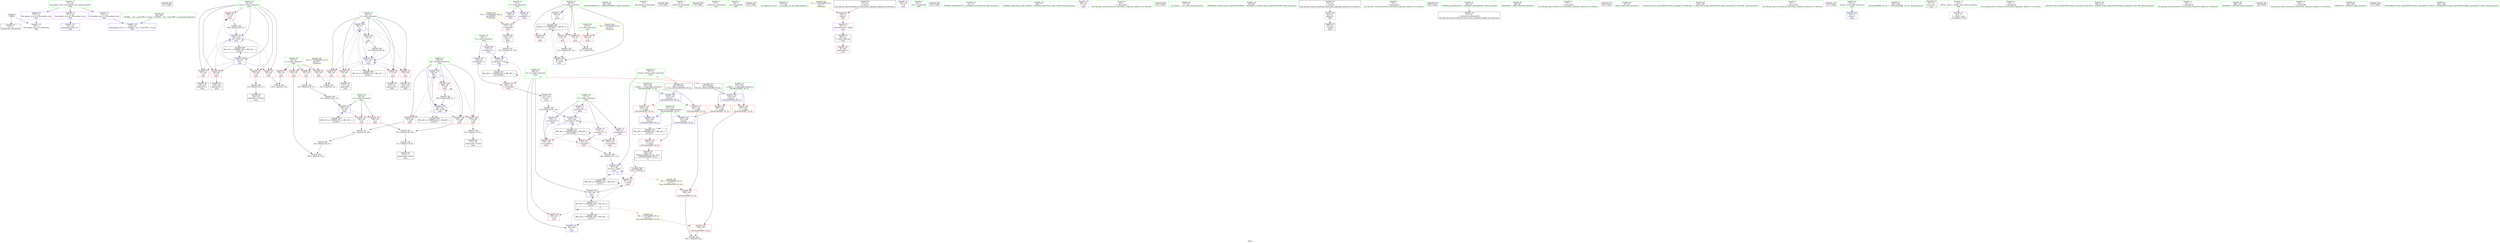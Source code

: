 digraph "SVFG" {
	label="SVFG";

	Node0x5587167d47c0 [shape=record,color=grey,label="{NodeID: 0\nNullPtr}"];
	Node0x5587167d47c0 -> Node0x5587167ee480[style=solid];
	Node0x5587167d47c0 -> Node0x5587167f4410[style=solid];
	Node0x558716813480 [shape=record,color=black,label="{NodeID: 263\n97 = PHI()\n}"];
	Node0x5587167eee60 [shape=record,color=red,label="{NodeID: 97\n137\<--62\n\<--i12\nmain\n}"];
	Node0x5587167eee60 -> Node0x5587167eff20[style=solid];
	Node0x5587167ec720 [shape=record,color=green,label="{NodeID: 14\n8\<--9\ns\<--s_field_insensitive\nGlob }"];
	Node0x5587167ec720 -> Node0x5587167f04d0[style=solid];
	Node0x5587167ec720 -> Node0x5587167f05a0[style=solid];
	Node0x5587167f2180 [shape=record,color=grey,label="{NodeID: 194\n170 = Binary(168, 169, )\n}"];
	Node0x5587167f2180 -> Node0x5587167f2000[style=solid];
	Node0x5587167ee9a0 [shape=record,color=red,label="{NodeID: 111\n174\<--173\n\<--arrayidx37\nmain\n}"];
	Node0x5587167ee9a0 -> Node0x5587167f7d60[style=solid];
	Node0x5587167ed300 [shape=record,color=green,label="{NodeID: 28\n62\<--63\ni12\<--i12_field_insensitive\nmain\n}"];
	Node0x5587167ed300 -> Node0x5587167f1cf0[style=solid];
	Node0x5587167ed300 -> Node0x5587167eed90[style=solid];
	Node0x5587167ed300 -> Node0x5587167eee60[style=solid];
	Node0x5587167ed300 -> Node0x5587167eef30[style=solid];
	Node0x5587167ed300 -> Node0x5587167ef000[style=solid];
	Node0x5587167ed300 -> Node0x5587167f4920[style=solid];
	Node0x5587167ed300 -> Node0x5587167f4ac0[style=solid];
	Node0x558716801960 [shape=record,color=black,label="{NodeID: 208\nMR_18V_2 = PHI(MR_18V_4, MR_18V_1, )\npts\{67 \}\n}"];
	Node0x558716801960 -> Node0x5587167f4c60[style=dashed];
	Node0x5587167f45e0 [shape=record,color=blue,label="{NodeID: 125\n56\<--91\nz\<--\nmain\n}"];
	Node0x5587167f45e0 -> Node0x558716800560[style=dashed];
	Node0x5587167ee010 [shape=record,color=green,label="{NodeID: 42\n209\<--210\n_ZNSolsEPFRSoS_E\<--_ZNSolsEPFRSoS_E_field_insensitive\n}"];
	Node0x558716806580 [shape=record,color=yellow,style=double,label="{NodeID: 222\n22V_1 = ENCHI(MR_22V_0)\npts\{71 \}\nFun[_ZSt3maxIxERKT_S2_S2_]}"];
	Node0x558716806580 -> Node0x5587167f4170[style=dashed];
	Node0x5587167f5140 [shape=record,color=blue,label="{NodeID: 139\n233\<--229\n__a.addr\<--__a\n_ZSt3maxIxERKT_S2_S2_\n}"];
	Node0x5587167f5140 -> Node0x5587167f3de0[style=dashed];
	Node0x5587167f5140 -> Node0x5587167f3e70[style=dashed];
	Node0x5587167efcb0 [shape=record,color=black,label="{NodeID: 56\n114\<--113\nconv\<--\nmain\n}"];
	Node0x5587167efcb0 -> Node0x5587167f7be0[style=solid];
	Node0x5587167f0810 [shape=record,color=purple,label="{NodeID: 70\n135\<--12\narrayidx18\<--S\nmain\n}"];
	Node0x5587167f0810 -> Node0x5587167ee800[style=solid];
	Node0x5587167f1400 [shape=record,color=red,label="{NodeID: 84\n196\<--56\n\<--z\nmain\n}"];
	Node0x5587167d4b10 [shape=record,color=green,label="{NodeID: 1\n7\<--1\n__dso_handle\<--dummyObj\nGlob }"];
	Node0x558716813580 [shape=record,color=black,label="{NodeID: 264\n34 = PHI()\n}"];
	Node0x5587167eef30 [shape=record,color=red,label="{NodeID: 98\n143\<--62\n\<--i12\nmain\n}"];
	Node0x5587167eef30 -> Node0x5587167f00c0[style=solid];
	Node0x5587167ec7b0 [shape=record,color=green,label="{NodeID: 15\n10\<--11\na\<--a_field_insensitive\nGlob }"];
	Node0x5587167ec7b0 -> Node0x5587167f0670[style=solid];
	Node0x5587167ec7b0 -> Node0x5587167f0740[style=solid];
	Node0x5587167f2300 [shape=record,color=grey,label="{NodeID: 195\n149 = Binary(148, 91, )\n}"];
	Node0x5587167f2300 -> Node0x5587167f4ac0[style=solid];
	Node0x5587167eea70 [shape=record,color=red,label="{NodeID: 112\n179\<--178\n\<--arrayidx40\nmain\n}"];
	Node0x5587167eea70 -> Node0x5587167f7d60[style=solid];
	Node0x5587167ed3d0 [shape=record,color=green,label="{NodeID: 29\n64\<--65\nm\<--m_field_insensitive\nmain\n}"];
	Node0x5587167ed3d0 -> Node0x5587167ef0d0[style=solid];
	Node0x5587167ed3d0 -> Node0x5587167ef1a0[style=solid];
	Node0x5587167ed3d0 -> Node0x5587167f4b90[style=solid];
	Node0x558716801e60 [shape=record,color=black,label="{NodeID: 209\nMR_20V_2 = PHI(MR_20V_4, MR_20V_1, )\npts\{69 \}\n}"];
	Node0x558716801e60 -> Node0x5587167f4d30[style=dashed];
	Node0x5587167f46b0 [shape=record,color=blue,label="{NodeID: 126\n60\<--91\ni\<--\nmain\n}"];
	Node0x5587167f46b0 -> Node0x5587167f18e0[style=dashed];
	Node0x5587167f46b0 -> Node0x5587167f19b0[style=dashed];
	Node0x5587167f46b0 -> Node0x5587167f1a80[style=dashed];
	Node0x5587167f46b0 -> Node0x5587167f1b50[style=dashed];
	Node0x5587167f46b0 -> Node0x5587167f1c20[style=dashed];
	Node0x5587167f46b0 -> Node0x5587167f4850[style=dashed];
	Node0x5587167f46b0 -> Node0x558716800a60[style=dashed];
	Node0x5587167ee110 [shape=record,color=green,label="{NodeID: 43\n231\<--232\nretval\<--retval_field_insensitive\n_ZSt3maxIxERKT_S2_S2_\n}"];
	Node0x5587167ee110 -> Node0x5587167eec10[style=solid];
	Node0x5587167ee110 -> Node0x5587167f52e0[style=solid];
	Node0x5587167ee110 -> Node0x5587167f53b0[style=solid];
	Node0x5587167f5210 [shape=record,color=blue,label="{NodeID: 140\n235\<--230\n__b.addr\<--__b\n_ZSt3maxIxERKT_S2_S2_\n}"];
	Node0x5587167f5210 -> Node0x5587167f3f00[style=dashed];
	Node0x5587167f5210 -> Node0x5587167f3fd0[style=dashed];
	Node0x5587167efd80 [shape=record,color=black,label="{NodeID: 57\n118\<--117\nidxprom10\<--\nmain\n}"];
	Node0x558716807ae0 [shape=record,color=yellow,style=double,label="{NodeID: 237\n24V_1 = ENCHI(MR_24V_0)\npts\{90000 \}\nFun[main]}"];
	Node0x558716807ae0 -> Node0x5587167ee730[style=dashed];
	Node0x5587167f08e0 [shape=record,color=purple,label="{NodeID: 71\n145\<--12\narrayidx23\<--S\nmain\n}"];
	Node0x5587167f08e0 -> Node0x5587167f49f0[style=solid];
	Node0x5587167f14d0 [shape=record,color=red,label="{NodeID: 85\n212\<--56\n\<--z\nmain\n}"];
	Node0x5587167f14d0 -> Node0x5587167f8060[style=solid];
	Node0x5587167d5f20 [shape=record,color=green,label="{NodeID: 2\n14\<--1\n_ZSt3cin\<--dummyObj\nGlob }"];
	Node0x558716813680 [shape=record,color=black,label="{NodeID: 265\n74 = PHI()\n}"];
	Node0x5587167ef000 [shape=record,color=red,label="{NodeID: 99\n148\<--62\n\<--i12\nmain\n}"];
	Node0x5587167ef000 -> Node0x5587167f2300[style=solid];
	Node0x5587167ec880 [shape=record,color=green,label="{NodeID: 16\n12\<--13\nS\<--S_field_insensitive\nGlob }"];
	Node0x5587167ec880 -> Node0x5587167f0810[style=solid];
	Node0x5587167ec880 -> Node0x5587167f08e0[style=solid];
	Node0x5587167ec880 -> Node0x5587167f09b0[style=solid];
	Node0x5587167ec880 -> Node0x5587167f0a80[style=solid];
	Node0x5587167f2480 [shape=record,color=grey,label="{NodeID: 196\n176 = Binary(175, 91, )\n}"];
	Node0x5587167f2480 -> Node0x5587167f0260[style=solid];
	Node0x5587167eeb40 [shape=record,color=red,label="{NodeID: 113\n185\<--182\n\<--call42\nmain\n}"];
	Node0x5587167eeb40 -> Node0x5587167f4ed0[style=solid];
	Node0x5587167ed4a0 [shape=record,color=green,label="{NodeID: 30\n66\<--67\nres\<--res_field_insensitive\nmain\n|{|<s3>8}}"];
	Node0x5587167ed4a0 -> Node0x5587167ef270[style=solid];
	Node0x5587167ed4a0 -> Node0x5587167f4c60[style=solid];
	Node0x5587167ed4a0 -> Node0x5587167f4ed0[style=solid];
	Node0x5587167ed4a0:s3 -> Node0x558716813e80[style=solid,color=red];
	Node0x558716802360 [shape=record,color=black,label="{NodeID: 210\nMR_22V_2 = PHI(MR_22V_3, MR_22V_1, )\npts\{71 \}\n}"];
	Node0x558716802360 -> Node0x5587167f4e00[style=dashed];
	Node0x558716802360 -> Node0x558716802360[style=dashed];
	Node0x5587167f4780 [shape=record,color=blue,label="{NodeID: 127\n119\<--115\narrayidx11\<--sub\nmain\n}"];
	Node0x5587167f4780 -> Node0x5587167ee8d0[style=dashed];
	Node0x5587167f4780 -> Node0x5587167f4780[style=dashed];
	Node0x5587167f4780 -> Node0x558716802860[style=dashed];
	Node0x5587167ee1e0 [shape=record,color=green,label="{NodeID: 44\n233\<--234\n__a.addr\<--__a.addr_field_insensitive\n_ZSt3maxIxERKT_S2_S2_\n}"];
	Node0x5587167ee1e0 -> Node0x5587167f3de0[style=solid];
	Node0x5587167ee1e0 -> Node0x5587167f3e70[style=solid];
	Node0x5587167ee1e0 -> Node0x5587167f5140[style=solid];
	Node0x5587167f52e0 [shape=record,color=blue,label="{NodeID: 141\n231\<--245\nretval\<--\n_ZSt3maxIxERKT_S2_S2_\n}"];
	Node0x5587167f52e0 -> Node0x558716804b60[style=dashed];
	Node0x5587167efe50 [shape=record,color=black,label="{NodeID: 58\n134\<--133\nidxprom17\<--sub16\nmain\n}"];
	Node0x5587167f09b0 [shape=record,color=purple,label="{NodeID: 72\n173\<--12\narrayidx37\<--S\nmain\n}"];
	Node0x5587167f09b0 -> Node0x5587167ee9a0[style=solid];
	Node0x5587167f15a0 [shape=record,color=red,label="{NodeID: 86\n101\<--58\n\<--n\nmain\n}"];
	Node0x5587167f15a0 -> Node0x5587167f2900[style=solid];
	Node0x5587167eb960 [shape=record,color=green,label="{NodeID: 3\n17\<--1\n_ZSt4cout\<--dummyObj\nGlob }"];
	Node0x558716813780 [shape=record,color=black,label="{NodeID: 266\n182 = PHI(228, )\n}"];
	Node0x558716813780 -> Node0x5587167eeb40[style=solid];
	Node0x5587167ef0d0 [shape=record,color=red,label="{NodeID: 100\n162\<--64\n\<--m\nmain\n}"];
	Node0x5587167ef0d0 -> Node0x5587167f81e0[style=solid];
	Node0x5587167ec950 [shape=record,color=green,label="{NodeID: 17\n22\<--26\nllvm.global_ctors\<--llvm.global_ctors_field_insensitive\nGlob }"];
	Node0x5587167ec950 -> Node0x5587167f0cf0[style=solid];
	Node0x5587167ec950 -> Node0x5587167f0df0[style=solid];
	Node0x5587167ec950 -> Node0x5587167f0ef0[style=solid];
	Node0x5587167f2600 [shape=record,color=grey,label="{NodeID: 197\n142 = Binary(136, 141, )\n}"];
	Node0x5587167f2600 -> Node0x5587167f49f0[style=solid];
	Node0x5587167eec10 [shape=record,color=red,label="{NodeID: 114\n251\<--231\n\<--retval\n_ZSt3maxIxERKT_S2_S2_\n}"];
	Node0x5587167eec10 -> Node0x5587167f0330[style=solid];
	Node0x5587167ed570 [shape=record,color=green,label="{NodeID: 31\n68\<--69\ni28\<--i28_field_insensitive\nmain\n}"];
	Node0x5587167ed570 -> Node0x5587167ef340[style=solid];
	Node0x5587167ed570 -> Node0x5587167ef410[style=solid];
	Node0x5587167ed570 -> Node0x5587167ef4e0[style=solid];
	Node0x5587167ed570 -> Node0x5587167ee590[style=solid];
	Node0x5587167ed570 -> Node0x5587167f4d30[style=solid];
	Node0x5587167ed570 -> Node0x5587167f4fa0[style=solid];
	Node0x558716802860 [shape=record,color=black,label="{NodeID: 211\nMR_26V_2 = PHI(MR_26V_3, MR_26V_1, )\npts\{110000 \}\n}"];
	Node0x558716802860 -> Node0x5587167ee8d0[style=dashed];
	Node0x558716802860 -> Node0x5587167f4780[style=dashed];
	Node0x558716802860 -> Node0x558716802860[style=dashed];
	Node0x5587167f4850 [shape=record,color=blue,label="{NodeID: 128\n60\<--123\ni\<--inc\nmain\n}"];
	Node0x5587167f4850 -> Node0x5587167f18e0[style=dashed];
	Node0x5587167f4850 -> Node0x5587167f19b0[style=dashed];
	Node0x5587167f4850 -> Node0x5587167f1a80[style=dashed];
	Node0x5587167f4850 -> Node0x5587167f1b50[style=dashed];
	Node0x5587167f4850 -> Node0x5587167f1c20[style=dashed];
	Node0x5587167f4850 -> Node0x5587167f4850[style=dashed];
	Node0x5587167f4850 -> Node0x558716800a60[style=dashed];
	Node0x5587167ee2b0 [shape=record,color=green,label="{NodeID: 45\n235\<--236\n__b.addr\<--__b.addr_field_insensitive\n_ZSt3maxIxERKT_S2_S2_\n}"];
	Node0x5587167ee2b0 -> Node0x5587167f3f00[style=solid];
	Node0x5587167ee2b0 -> Node0x5587167f3fd0[style=solid];
	Node0x5587167ee2b0 -> Node0x5587167f5210[style=solid];
	Node0x5587167f53b0 [shape=record,color=blue,label="{NodeID: 142\n231\<--248\nretval\<--\n_ZSt3maxIxERKT_S2_S2_\n}"];
	Node0x5587167f53b0 -> Node0x558716804b60[style=dashed];
	Node0x5587167eff20 [shape=record,color=black,label="{NodeID: 59\n138\<--137\nidxprom19\<--\nmain\n}"];
	Node0x5587167f0a80 [shape=record,color=purple,label="{NodeID: 73\n178\<--12\narrayidx40\<--S\nmain\n}"];
	Node0x5587167f0a80 -> Node0x5587167eea70[style=solid];
	Node0x5587167f1670 [shape=record,color=red,label="{NodeID: 87\n129\<--58\n\<--n\nmain\n}"];
	Node0x5587167f1670 -> Node0x5587167fa3f0[style=solid];
	Node0x5587167d4c90 [shape=record,color=green,label="{NodeID: 4\n18\<--1\n.str\<--dummyObj\nGlob }"];
	Node0x558716813970 [shape=record,color=black,label="{NodeID: 267\n193 = PHI()\n}"];
	Node0x5587167f7760 [shape=record,color=grey,label="{NodeID: 184\n189 = Binary(188, 91, )\n}"];
	Node0x5587167f7760 -> Node0x5587167f4fa0[style=solid];
	Node0x5587167ef1a0 [shape=record,color=red,label="{NodeID: 101\n169\<--64\n\<--m\nmain\n}"];
	Node0x5587167ef1a0 -> Node0x5587167f2180[style=solid];
	Node0x5587167eca20 [shape=record,color=green,label="{NodeID: 18\n27\<--28\n__cxx_global_var_init\<--__cxx_global_var_init_field_insensitive\n}"];
	Node0x5587167f2780 [shape=record,color=grey,label="{NodeID: 198\n133 = Binary(132, 91, )\n}"];
	Node0x5587167f2780 -> Node0x5587167efe50[style=solid];
	Node0x5587167f3de0 [shape=record,color=red,label="{NodeID: 115\n239\<--233\n\<--__a.addr\n_ZSt3maxIxERKT_S2_S2_\n}"];
	Node0x5587167f3de0 -> Node0x5587167f40a0[style=solid];
	Node0x5587167ed640 [shape=record,color=green,label="{NodeID: 32\n70\<--71\nref.tmp\<--ref.tmp_field_insensitive\nmain\n|{|<s1>8}}"];
	Node0x5587167ed640 -> Node0x5587167f4e00[style=solid];
	Node0x5587167ed640:s1 -> Node0x558716814070[style=solid,color=red];
	Node0x558716802d60 [shape=record,color=black,label="{NodeID: 212\nMR_28V_2 = PHI(MR_28V_3, MR_28V_1, )\npts\{130000 \}\n}"];
	Node0x558716802d60 -> Node0x5587167ee800[style=dashed];
	Node0x558716802d60 -> Node0x5587167ee9a0[style=dashed];
	Node0x558716802d60 -> Node0x5587167eea70[style=dashed];
	Node0x558716802d60 -> Node0x5587167f49f0[style=dashed];
	Node0x558716802d60 -> Node0x558716802d60[style=dashed];
	Node0x5587167f4920 [shape=record,color=blue,label="{NodeID: 129\n62\<--91\ni12\<--\nmain\n}"];
	Node0x5587167f4920 -> Node0x5587167f1cf0[style=dashed];
	Node0x5587167f4920 -> Node0x5587167eed90[style=dashed];
	Node0x5587167f4920 -> Node0x5587167eee60[style=dashed];
	Node0x5587167f4920 -> Node0x5587167eef30[style=dashed];
	Node0x5587167f4920 -> Node0x5587167ef000[style=dashed];
	Node0x5587167f4920 -> Node0x5587167f4ac0[style=dashed];
	Node0x5587167f4920 -> Node0x558716800f60[style=dashed];
	Node0x5587167ee380 [shape=record,color=green,label="{NodeID: 46\n24\<--267\n_GLOBAL__sub_I_cuom1999_1_0.cpp\<--_GLOBAL__sub_I_cuom1999_1_0.cpp_field_insensitive\n}"];
	Node0x5587167ee380 -> Node0x5587167f4310[style=solid];
	Node0x558716806900 [shape=record,color=yellow,style=double,label="{NodeID: 226\n2V_1 = ENCHI(MR_2V_0)\npts\{1 \}\nFun[main]}"];
	Node0x558716806900 -> Node0x5587167f1190[style=dashed];
	Node0x5587167efff0 [shape=record,color=black,label="{NodeID: 60\n141\<--140\nconv21\<--\nmain\n}"];
	Node0x5587167efff0 -> Node0x5587167f2600[style=solid];
	Node0x5587167f0b50 [shape=record,color=purple,label="{NodeID: 74\n192\<--18\n\<--.str\nmain\n}"];
	Node0x5587167f1740 [shape=record,color=red,label="{NodeID: 88\n152\<--58\n\<--n\nmain\n}"];
	Node0x5587167f1740 -> Node0x5587167f78e0[style=solid];
	Node0x5587167ec210 [shape=record,color=green,label="{NodeID: 5\n20\<--1\n.str.1\<--dummyObj\nGlob }"];
	Node0x558716813a40 [shape=record,color=black,label="{NodeID: 268\n197 = PHI()\n}"];
	Node0x5587167f78e0 [shape=record,color=grey,label="{NodeID: 185\n153 = Binary(152, 91, )\n}"];
	Node0x5587167f78e0 -> Node0x5587167f7a60[style=solid];
	Node0x5587167ef270 [shape=record,color=red,label="{NodeID: 102\n202\<--66\n\<--res\nmain\n}"];
	Node0x5587167ecaf0 [shape=record,color=green,label="{NodeID: 19\n31\<--32\n_ZNSt8ios_base4InitC1Ev\<--_ZNSt8ios_base4InitC1Ev_field_insensitive\n}"];
	Node0x5587167f2900 [shape=record,color=grey,label="{NodeID: 199\n102 = cmp(100, 101, )\n}"];
	Node0x5587167f3e70 [shape=record,color=red,label="{NodeID: 116\n248\<--233\n\<--__a.addr\n_ZSt3maxIxERKT_S2_S2_\n}"];
	Node0x5587167f3e70 -> Node0x5587167f53b0[style=solid];
	Node0x5587167ed710 [shape=record,color=green,label="{NodeID: 33\n76\<--77\n_ZNSt8ios_base15sync_with_stdioEb\<--_ZNSt8ios_base15sync_with_stdioEb_field_insensitive\n}"];
	Node0x5587167f49f0 [shape=record,color=blue,label="{NodeID: 130\n145\<--142\narrayidx23\<--add\nmain\n}"];
	Node0x5587167f49f0 -> Node0x5587167ee800[style=dashed];
	Node0x5587167f49f0 -> Node0x5587167ee9a0[style=dashed];
	Node0x5587167f49f0 -> Node0x5587167eea70[style=dashed];
	Node0x5587167f49f0 -> Node0x5587167f49f0[style=dashed];
	Node0x5587167f49f0 -> Node0x558716802d60[style=dashed];
	Node0x5587167ee480 [shape=record,color=black,label="{NodeID: 47\n2\<--3\ndummyVal\<--dummyVal\n}"];
	Node0x5587167f00c0 [shape=record,color=black,label="{NodeID: 61\n144\<--143\nidxprom22\<--\nmain\n}"];
	Node0x5587167f0c20 [shape=record,color=purple,label="{NodeID: 75\n200\<--20\n\<--.str.1\nmain\n}"];
	Node0x5587167f1810 [shape=record,color=red,label="{NodeID: 89\n165\<--58\n\<--n\nmain\n}"];
	Node0x5587167f1810 -> Node0x5587167f2a80[style=solid];
	Node0x5587167ec2a0 [shape=record,color=green,label="{NodeID: 6\n23\<--1\n\<--dummyObj\nCan only get source location for instruction, argument, global var or function.}"];
	Node0x558716813b10 [shape=record,color=black,label="{NodeID: 269\n201 = PHI()\n}"];
	Node0x5587167f7a60 [shape=record,color=grey,label="{NodeID: 186\n154 = Binary(153, 155, )\n}"];
	Node0x5587167f7a60 -> Node0x5587167f4b90[style=solid];
	Node0x5587167ef340 [shape=record,color=red,label="{NodeID: 103\n161\<--68\n\<--i28\nmain\n}"];
	Node0x5587167ef340 -> Node0x5587167f81e0[style=solid];
	Node0x5587167ecbf0 [shape=record,color=green,label="{NodeID: 20\n37\<--38\n__cxa_atexit\<--__cxa_atexit_field_insensitive\n}"];
	Node0x5587167f2a80 [shape=record,color=grey,label="{NodeID: 200\n166 = cmp(164, 165, )\n}"];
	Node0x5587167f3f00 [shape=record,color=red,label="{NodeID: 117\n241\<--235\n\<--__b.addr\n_ZSt3maxIxERKT_S2_S2_\n}"];
	Node0x5587167f3f00 -> Node0x5587167f4170[style=solid];
	Node0x5587167ed810 [shape=record,color=green,label="{NodeID: 34\n85\<--86\n_ZNSt9basic_iosIcSt11char_traitsIcEE3tieEPSo\<--_ZNSt9basic_iosIcSt11char_traitsIcEE3tieEPSo_field_insensitive\n}"];
	Node0x5587167f4ac0 [shape=record,color=blue,label="{NodeID: 131\n62\<--149\ni12\<--inc25\nmain\n}"];
	Node0x5587167f4ac0 -> Node0x5587167f1cf0[style=dashed];
	Node0x5587167f4ac0 -> Node0x5587167eed90[style=dashed];
	Node0x5587167f4ac0 -> Node0x5587167eee60[style=dashed];
	Node0x5587167f4ac0 -> Node0x5587167eef30[style=dashed];
	Node0x5587167f4ac0 -> Node0x5587167ef000[style=dashed];
	Node0x5587167f4ac0 -> Node0x5587167f4ac0[style=dashed];
	Node0x5587167f4ac0 -> Node0x558716800f60[style=dashed];
	Node0x5587167ef5a0 [shape=record,color=black,label="{NodeID: 48\n15\<--14\n\<--_ZSt3cin\nCan only get source location for instruction, argument, global var or function.}"];
	Node0x5587167ef5a0 -> Node0x5587167f10c0[style=solid];
	Node0x558716806af0 [shape=record,color=yellow,style=double,label="{NodeID: 228\n6V_1 = ENCHI(MR_6V_0)\npts\{55 \}\nFun[main]}"];
	Node0x558716806af0 -> Node0x5587167f1260[style=dashed];
	Node0x5587167f0190 [shape=record,color=black,label="{NodeID: 62\n172\<--171\nidxprom36\<--sub35\nmain\n}"];
	Node0x5587167f0cf0 [shape=record,color=purple,label="{NodeID: 76\n271\<--22\nllvm.global_ctors_0\<--llvm.global_ctors\nGlob }"];
	Node0x5587167f0cf0 -> Node0x5587167f4240[style=solid];
	Node0x5587167f18e0 [shape=record,color=red,label="{NodeID: 90\n100\<--60\n\<--i\nmain\n}"];
	Node0x5587167f18e0 -> Node0x5587167f2900[style=solid];
	Node0x5587167ec330 [shape=record,color=green,label="{NodeID: 7\n73\<--1\n\<--dummyObj\nCan only get source location for instruction, argument, global var or function.}"];
	Node0x558716813be0 [shape=record,color=black,label="{NodeID: 270\n203 = PHI()\n}"];
	Node0x5587167f7be0 [shape=record,color=grey,label="{NodeID: 187\n115 = Binary(114, 116, )\n}"];
	Node0x5587167f7be0 -> Node0x5587167f4780[style=solid];
	Node0x5587167ef410 [shape=record,color=red,label="{NodeID: 104\n168\<--68\n\<--i28\nmain\n}"];
	Node0x5587167ef410 -> Node0x5587167f2180[style=solid];
	Node0x5587167eccf0 [shape=record,color=green,label="{NodeID: 21\n36\<--42\n_ZNSt8ios_base4InitD1Ev\<--_ZNSt8ios_base4InitD1Ev_field_insensitive\n}"];
	Node0x5587167eccf0 -> Node0x5587167ef7a0[style=solid];
	Node0x5587167f2c00 [shape=record,color=grey,label="{NodeID: 201\n95 = cmp(93, 94, )\n}"];
	Node0x5587167f3fd0 [shape=record,color=red,label="{NodeID: 118\n245\<--235\n\<--__b.addr\n_ZSt3maxIxERKT_S2_S2_\n}"];
	Node0x5587167f3fd0 -> Node0x5587167f52e0[style=solid];
	Node0x5587167ed910 [shape=record,color=green,label="{NodeID: 35\n88\<--89\n_ZNSirsERi\<--_ZNSirsERi_field_insensitive\n}"];
	Node0x558716803c60 [shape=record,color=black,label="{NodeID: 215\nMR_18V_4 = PHI(MR_18V_5, MR_18V_3, )\npts\{67 \}\n|{|<s4>8}}"];
	Node0x558716803c60 -> Node0x5587167ef270[style=dashed];
	Node0x558716803c60 -> Node0x5587167eeb40[style=dashed];
	Node0x558716803c60 -> Node0x5587167f4ed0[style=dashed];
	Node0x558716803c60 -> Node0x558716801960[style=dashed];
	Node0x558716803c60:s4 -> Node0x558716805a60[style=dashed,color=red];
	Node0x5587167f4b90 [shape=record,color=blue,label="{NodeID: 132\n64\<--154\nm\<--div\nmain\n}"];
	Node0x5587167f4b90 -> Node0x5587167ef0d0[style=dashed];
	Node0x5587167f4b90 -> Node0x5587167ef1a0[style=dashed];
	Node0x5587167f4b90 -> Node0x558716801460[style=dashed];
	Node0x5587167ef6a0 [shape=record,color=black,label="{NodeID: 49\n16\<--14\n\<--_ZSt3cin\nCan only get source location for instruction, argument, global var or function.}"];
	Node0x5587167ef6a0 -> Node0x5587167f1190[style=solid];
	Node0x5587167f0260 [shape=record,color=black,label="{NodeID: 63\n177\<--176\nidxprom39\<--sub38\nmain\n}"];
	Node0x5587167f0df0 [shape=record,color=purple,label="{NodeID: 77\n272\<--22\nllvm.global_ctors_1\<--llvm.global_ctors\nGlob }"];
	Node0x5587167f0df0 -> Node0x5587167f4310[style=solid];
	Node0x5587167f19b0 [shape=record,color=red,label="{NodeID: 91\n104\<--60\n\<--i\nmain\n}"];
	Node0x5587167f19b0 -> Node0x5587167efb10[style=solid];
	Node0x5587167ec3c0 [shape=record,color=green,label="{NodeID: 8\n75\<--1\n\<--dummyObj\nCan only get source location for instruction, argument, global var or function.}"];
	Node0x558716813ce0 [shape=record,color=black,label="{NodeID: 271\n206 = PHI()\n}"];
	Node0x5587167f7d60 [shape=record,color=grey,label="{NodeID: 188\n180 = Binary(174, 179, )\n}"];
	Node0x5587167f7d60 -> Node0x5587167f4e00[style=solid];
	Node0x5587167ef4e0 [shape=record,color=red,label="{NodeID: 105\n175\<--68\n\<--i28\nmain\n}"];
	Node0x5587167ef4e0 -> Node0x5587167f2480[style=solid];
	Node0x5587167ecdf0 [shape=record,color=green,label="{NodeID: 22\n49\<--50\nmain\<--main_field_insensitive\n}"];
	Node0x5587167fa2b0 [shape=record,color=grey,label="{NodeID: 202\n243 = cmp(240, 242, )\n}"];
	Node0x5587167f40a0 [shape=record,color=red,label="{NodeID: 119\n240\<--239\n\<--\n_ZSt3maxIxERKT_S2_S2_\n}"];
	Node0x5587167f40a0 -> Node0x5587167fa2b0[style=solid];
	Node0x5587167eda10 [shape=record,color=green,label="{NodeID: 36\n108\<--109\n_ZStrsIcSt11char_traitsIcEERSt13basic_istreamIT_T0_ES6_RS3_\<--_ZStrsIcSt11char_traitsIcEERSt13basic_istreamIT_T0_ES6_RS3__field_insensitive\n}"];
	Node0x5587167f4c60 [shape=record,color=blue,label="{NodeID: 133\n66\<--158\nres\<--\nmain\n}"];
	Node0x5587167f4c60 -> Node0x558716803c60[style=dashed];
	Node0x5587167ef7a0 [shape=record,color=black,label="{NodeID: 50\n35\<--36\n\<--_ZNSt8ios_base4InitD1Ev\nCan only get source location for instruction, argument, global var or function.}"];
	Node0x558716806cb0 [shape=record,color=yellow,style=double,label="{NodeID: 230\n10V_1 = ENCHI(MR_10V_0)\npts\{59 \}\nFun[main]}"];
	Node0x558716806cb0 -> Node0x5587167f15a0[style=dashed];
	Node0x558716806cb0 -> Node0x5587167f1670[style=dashed];
	Node0x558716806cb0 -> Node0x5587167f1740[style=dashed];
	Node0x558716806cb0 -> Node0x5587167f1810[style=dashed];
	Node0x5587167f0330 [shape=record,color=black,label="{NodeID: 64\n228\<--251\n_ZSt3maxIxERKT_S2_S2__ret\<--\n_ZSt3maxIxERKT_S2_S2_\n|{<s0>8}}"];
	Node0x5587167f0330:s0 -> Node0x558716813780[style=solid,color=blue];
	Node0x5587167f0ef0 [shape=record,color=purple,label="{NodeID: 78\n273\<--22\nllvm.global_ctors_2\<--llvm.global_ctors\nGlob }"];
	Node0x5587167f0ef0 -> Node0x5587167f4410[style=solid];
	Node0x5587167f1a80 [shape=record,color=red,label="{NodeID: 92\n110\<--60\n\<--i\nmain\n}"];
	Node0x5587167f1a80 -> Node0x5587167efbe0[style=solid];
	Node0x5587167ec450 [shape=record,color=green,label="{NodeID: 9\n91\<--1\n\<--dummyObj\nCan only get source location for instruction, argument, global var or function.}"];
	Node0x558716813db0 [shape=record,color=black,label="{NodeID: 272\n107 = PHI()\n}"];
	Node0x5587167f7ee0 [shape=record,color=grey,label="{NodeID: 189\n123 = Binary(122, 91, )\n}"];
	Node0x5587167f7ee0 -> Node0x5587167f4850[style=solid];
	Node0x5587167ee590 [shape=record,color=red,label="{NodeID: 106\n188\<--68\n\<--i28\nmain\n}"];
	Node0x5587167ee590 -> Node0x5587167f7760[style=solid];
	Node0x5587167ecef0 [shape=record,color=green,label="{NodeID: 23\n52\<--53\nretval\<--retval_field_insensitive\nmain\n}"];
	Node0x5587167ecef0 -> Node0x5587167f4510[style=solid];
	Node0x5587167fa3f0 [shape=record,color=grey,label="{NodeID: 203\n130 = cmp(128, 129, )\n}"];
	Node0x5587167f4170 [shape=record,color=red,label="{NodeID: 120\n242\<--241\n\<--\n_ZSt3maxIxERKT_S2_S2_\n}"];
	Node0x5587167f4170 -> Node0x5587167fa2b0[style=solid];
	Node0x5587167edb10 [shape=record,color=green,label="{NodeID: 37\n183\<--184\n_ZSt3maxIxERKT_S2_S2_\<--_ZSt3maxIxERKT_S2_S2__field_insensitive\n}"];
	Node0x5587167f4d30 [shape=record,color=blue,label="{NodeID: 134\n68\<--91\ni28\<--\nmain\n}"];
	Node0x5587167f4d30 -> Node0x5587167ef340[style=dashed];
	Node0x5587167f4d30 -> Node0x5587167ef410[style=dashed];
	Node0x5587167f4d30 -> Node0x5587167ef4e0[style=dashed];
	Node0x5587167f4d30 -> Node0x5587167ee590[style=dashed];
	Node0x5587167f4d30 -> Node0x5587167f4fa0[style=dashed];
	Node0x5587167f4d30 -> Node0x558716801e60[style=dashed];
	Node0x5587167ef8a0 [shape=record,color=black,label="{NodeID: 51\n51\<--73\nmain_ret\<--\nmain\n}"];
	Node0x5587167f0400 [shape=record,color=purple,label="{NodeID: 65\n33\<--4\n\<--_ZStL8__ioinit\n__cxx_global_var_init\n}"];
	Node0x5587167f0ff0 [shape=record,color=purple,label="{NodeID: 79\n79\<--78\nvbase.offset.ptr\<--vtable\nmain\n}"];
	Node0x5587167f0ff0 -> Node0x5587167ef970[style=solid];
	Node0x5587167f1b50 [shape=record,color=red,label="{NodeID: 93\n117\<--60\n\<--i\nmain\n}"];
	Node0x5587167f1b50 -> Node0x5587167efd80[style=solid];
	Node0x5587167ec4e0 [shape=record,color=green,label="{NodeID: 10\n116\<--1\n\<--dummyObj\nCan only get source location for instruction, argument, global var or function.}"];
	Node0x558716813e80 [shape=record,color=black,label="{NodeID: 273\n229 = PHI(66, )\n0th arg _ZSt3maxIxERKT_S2_S2_ }"];
	Node0x558716813e80 -> Node0x5587167f5140[style=solid];
	Node0x5587167f8060 [shape=record,color=grey,label="{NodeID: 190\n213 = Binary(212, 91, )\n}"];
	Node0x5587167f8060 -> Node0x5587167f5070[style=solid];
	Node0x5587167ee660 [shape=record,color=red,label="{NodeID: 107\n81\<--80\nvbase.offset\<--\nmain\n}"];
	Node0x5587167ecfc0 [shape=record,color=green,label="{NodeID: 24\n54\<--55\nt\<--t_field_insensitive\nmain\n}"];
	Node0x5587167ecfc0 -> Node0x5587167f1260[style=solid];
	Node0x558716800560 [shape=record,color=black,label="{NodeID: 204\nMR_8V_3 = PHI(MR_8V_4, MR_8V_2, )\npts\{57 \}\n}"];
	Node0x558716800560 -> Node0x5587167f1330[style=dashed];
	Node0x558716800560 -> Node0x5587167f1400[style=dashed];
	Node0x558716800560 -> Node0x5587167f14d0[style=dashed];
	Node0x558716800560 -> Node0x5587167f5070[style=dashed];
	Node0x5587167f4240 [shape=record,color=blue,label="{NodeID: 121\n271\<--23\nllvm.global_ctors_0\<--\nGlob }"];
	Node0x5587167edc10 [shape=record,color=green,label="{NodeID: 38\n194\<--195\n_ZStlsISt11char_traitsIcEERSt13basic_ostreamIcT_ES5_PKc\<--_ZStlsISt11char_traitsIcEERSt13basic_ostreamIcT_ES5_PKc_field_insensitive\n}"];
	Node0x558716804b60 [shape=record,color=black,label="{NodeID: 218\nMR_32V_3 = PHI(MR_32V_4, MR_32V_2, )\npts\{232 \}\n}"];
	Node0x558716804b60 -> Node0x5587167eec10[style=dashed];
	Node0x5587167f4e00 [shape=record,color=blue,label="{NodeID: 135\n70\<--180\nref.tmp\<--sub41\nmain\n|{|<s3>8}}"];
	Node0x5587167f4e00 -> Node0x5587167eeb40[style=dashed];
	Node0x5587167f4e00 -> Node0x5587167f4e00[style=dashed];
	Node0x5587167f4e00 -> Node0x558716802360[style=dashed];
	Node0x5587167f4e00:s3 -> Node0x558716806580[style=dashed,color=red];
	Node0x5587167ef970 [shape=record,color=black,label="{NodeID: 52\n80\<--79\n\<--vbase.offset.ptr\nmain\n}"];
	Node0x5587167ef970 -> Node0x5587167ee660[style=solid];
	Node0x5587167f04d0 [shape=record,color=purple,label="{NodeID: 66\n106\<--8\narrayidx\<--s\nmain\n}"];
	Node0x5587167f10c0 [shape=record,color=purple,label="{NodeID: 80\n82\<--15\nadd.ptr\<--\nmain\n}"];
	Node0x5587167f10c0 -> Node0x5587167efa40[style=solid];
	Node0x5587167f1c20 [shape=record,color=red,label="{NodeID: 94\n122\<--60\n\<--i\nmain\n}"];
	Node0x5587167f1c20 -> Node0x5587167f7ee0[style=solid];
	Node0x5587167ec570 [shape=record,color=green,label="{NodeID: 11\n155\<--1\n\<--dummyObj\nCan only get source location for instruction, argument, global var or function.}"];
	Node0x558716814070 [shape=record,color=black,label="{NodeID: 274\n230 = PHI(70, )\n1st arg _ZSt3maxIxERKT_S2_S2_ }"];
	Node0x558716814070 -> Node0x5587167f5210[style=solid];
	Node0x5587167f81e0 [shape=record,color=grey,label="{NodeID: 191\n163 = Binary(161, 162, )\n}"];
	Node0x5587167f81e0 -> Node0x5587167f1e80[style=solid];
	Node0x5587167ee730 [shape=record,color=red,label="{NodeID: 108\n113\<--112\n\<--arrayidx9\nmain\n}"];
	Node0x5587167ee730 -> Node0x5587167efcb0[style=solid];
	Node0x5587167ed090 [shape=record,color=green,label="{NodeID: 25\n56\<--57\nz\<--z_field_insensitive\nmain\n}"];
	Node0x5587167ed090 -> Node0x5587167f1330[style=solid];
	Node0x5587167ed090 -> Node0x5587167f1400[style=solid];
	Node0x5587167ed090 -> Node0x5587167f14d0[style=solid];
	Node0x5587167ed090 -> Node0x5587167f45e0[style=solid];
	Node0x5587167ed090 -> Node0x5587167f5070[style=solid];
	Node0x558716800a60 [shape=record,color=black,label="{NodeID: 205\nMR_12V_2 = PHI(MR_12V_4, MR_12V_1, )\npts\{61 \}\n}"];
	Node0x558716800a60 -> Node0x5587167f46b0[style=dashed];
	Node0x5587167f4310 [shape=record,color=blue,label="{NodeID: 122\n272\<--24\nllvm.global_ctors_1\<--_GLOBAL__sub_I_cuom1999_1_0.cpp\nGlob }"];
	Node0x5587167edd10 [shape=record,color=green,label="{NodeID: 39\n198\<--199\n_ZNSolsEi\<--_ZNSolsEi_field_insensitive\n}"];
	Node0x5587167f4ed0 [shape=record,color=blue,label="{NodeID: 136\n66\<--185\nres\<--\nmain\n}"];
	Node0x5587167f4ed0 -> Node0x558716803c60[style=dashed];
	Node0x5587167efa40 [shape=record,color=black,label="{NodeID: 53\n83\<--82\n\<--add.ptr\nmain\n}"];
	Node0x5587167f05a0 [shape=record,color=purple,label="{NodeID: 67\n112\<--8\narrayidx9\<--s\nmain\n}"];
	Node0x5587167f05a0 -> Node0x5587167ee730[style=solid];
	Node0x5587167f1190 [shape=record,color=red,label="{NodeID: 81\n78\<--16\nvtable\<--\nmain\n}"];
	Node0x5587167f1190 -> Node0x5587167f0ff0[style=solid];
	Node0x558716577870 [shape=record,color=black,label="{NodeID: 261\n84 = PHI()\n}"];
	Node0x5587167f1cf0 [shape=record,color=red,label="{NodeID: 95\n128\<--62\n\<--i12\nmain\n}"];
	Node0x5587167f1cf0 -> Node0x5587167fa3f0[style=solid];
	Node0x5587167ec600 [shape=record,color=green,label="{NodeID: 12\n158\<--1\n\<--dummyObj\nCan only get source location for instruction, argument, global var or function.}"];
	Node0x5587167f1e80 [shape=record,color=grey,label="{NodeID: 192\n164 = Binary(163, 91, )\n}"];
	Node0x5587167f1e80 -> Node0x5587167f2a80[style=solid];
	Node0x5587167ee800 [shape=record,color=red,label="{NodeID: 109\n136\<--135\n\<--arrayidx18\nmain\n}"];
	Node0x5587167ee800 -> Node0x5587167f2600[style=solid];
	Node0x5587167ed160 [shape=record,color=green,label="{NodeID: 26\n58\<--59\nn\<--n_field_insensitive\nmain\n}"];
	Node0x5587167ed160 -> Node0x5587167f15a0[style=solid];
	Node0x5587167ed160 -> Node0x5587167f1670[style=solid];
	Node0x5587167ed160 -> Node0x5587167f1740[style=solid];
	Node0x5587167ed160 -> Node0x5587167f1810[style=solid];
	Node0x558716800f60 [shape=record,color=black,label="{NodeID: 206\nMR_14V_2 = PHI(MR_14V_4, MR_14V_1, )\npts\{63 \}\n}"];
	Node0x558716800f60 -> Node0x5587167f4920[style=dashed];
	Node0x5587167f4410 [shape=record,color=blue, style = dotted,label="{NodeID: 123\n273\<--3\nllvm.global_ctors_2\<--dummyVal\nGlob }"];
	Node0x5587167ede10 [shape=record,color=green,label="{NodeID: 40\n204\<--205\n_ZNSolsEx\<--_ZNSolsEx_field_insensitive\n}"];
	Node0x5587167f4fa0 [shape=record,color=blue,label="{NodeID: 137\n68\<--189\ni28\<--inc44\nmain\n}"];
	Node0x5587167f4fa0 -> Node0x5587167ef340[style=dashed];
	Node0x5587167f4fa0 -> Node0x5587167ef410[style=dashed];
	Node0x5587167f4fa0 -> Node0x5587167ef4e0[style=dashed];
	Node0x5587167f4fa0 -> Node0x5587167ee590[style=dashed];
	Node0x5587167f4fa0 -> Node0x5587167f4fa0[style=dashed];
	Node0x5587167f4fa0 -> Node0x558716801e60[style=dashed];
	Node0x5587167efb10 [shape=record,color=black,label="{NodeID: 54\n105\<--104\nidxprom\<--\nmain\n}"];
	Node0x5587167f0670 [shape=record,color=purple,label="{NodeID: 68\n119\<--10\narrayidx11\<--a\nmain\n}"];
	Node0x5587167f0670 -> Node0x5587167f4780[style=solid];
	Node0x5587167f1260 [shape=record,color=red,label="{NodeID: 82\n94\<--54\n\<--t\nmain\n}"];
	Node0x5587167f1260 -> Node0x5587167f2c00[style=solid];
	Node0x558716813380 [shape=record,color=black,label="{NodeID: 262\n87 = PHI()\n}"];
	Node0x5587167eed90 [shape=record,color=red,label="{NodeID: 96\n132\<--62\n\<--i12\nmain\n}"];
	Node0x5587167eed90 -> Node0x5587167f2780[style=solid];
	Node0x5587167ec690 [shape=record,color=green,label="{NodeID: 13\n4\<--6\n_ZStL8__ioinit\<--_ZStL8__ioinit_field_insensitive\nGlob }"];
	Node0x5587167ec690 -> Node0x5587167f0400[style=solid];
	Node0x5587167f2000 [shape=record,color=grey,label="{NodeID: 193\n171 = Binary(170, 91, )\n}"];
	Node0x5587167f2000 -> Node0x5587167f0190[style=solid];
	Node0x5587167ee8d0 [shape=record,color=red,label="{NodeID: 110\n140\<--139\n\<--arrayidx20\nmain\n}"];
	Node0x5587167ee8d0 -> Node0x5587167efff0[style=solid];
	Node0x5587167ed230 [shape=record,color=green,label="{NodeID: 27\n60\<--61\ni\<--i_field_insensitive\nmain\n}"];
	Node0x5587167ed230 -> Node0x5587167f18e0[style=solid];
	Node0x5587167ed230 -> Node0x5587167f19b0[style=solid];
	Node0x5587167ed230 -> Node0x5587167f1a80[style=solid];
	Node0x5587167ed230 -> Node0x5587167f1b50[style=solid];
	Node0x5587167ed230 -> Node0x5587167f1c20[style=solid];
	Node0x5587167ed230 -> Node0x5587167f46b0[style=solid];
	Node0x5587167ed230 -> Node0x5587167f4850[style=solid];
	Node0x558716801460 [shape=record,color=black,label="{NodeID: 207\nMR_16V_2 = PHI(MR_16V_3, MR_16V_1, )\npts\{65 \}\n}"];
	Node0x558716801460 -> Node0x5587167f4b90[style=dashed];
	Node0x5587167f4510 [shape=record,color=blue,label="{NodeID: 124\n52\<--73\nretval\<--\nmain\n}"];
	Node0x5587167edf10 [shape=record,color=green,label="{NodeID: 41\n207\<--208\n_ZSt4endlIcSt11char_traitsIcEERSt13basic_ostreamIT_T0_ES6_\<--_ZSt4endlIcSt11char_traitsIcEERSt13basic_ostreamIT_T0_ES6__field_insensitive\n}"];
	Node0x558716805a60 [shape=record,color=yellow,style=double,label="{NodeID: 221\n18V_1 = ENCHI(MR_18V_0)\npts\{67 \}\nFun[_ZSt3maxIxERKT_S2_S2_]}"];
	Node0x558716805a60 -> Node0x5587167f40a0[style=dashed];
	Node0x5587167f5070 [shape=record,color=blue,label="{NodeID: 138\n56\<--213\nz\<--inc52\nmain\n}"];
	Node0x5587167f5070 -> Node0x558716800560[style=dashed];
	Node0x5587167efbe0 [shape=record,color=black,label="{NodeID: 55\n111\<--110\nidxprom8\<--\nmain\n}"];
	Node0x5587167f0740 [shape=record,color=purple,label="{NodeID: 69\n139\<--10\narrayidx20\<--a\nmain\n}"];
	Node0x5587167f0740 -> Node0x5587167ee8d0[style=solid];
	Node0x5587167f1330 [shape=record,color=red,label="{NodeID: 83\n93\<--56\n\<--z\nmain\n}"];
	Node0x5587167f1330 -> Node0x5587167f2c00[style=solid];
}
